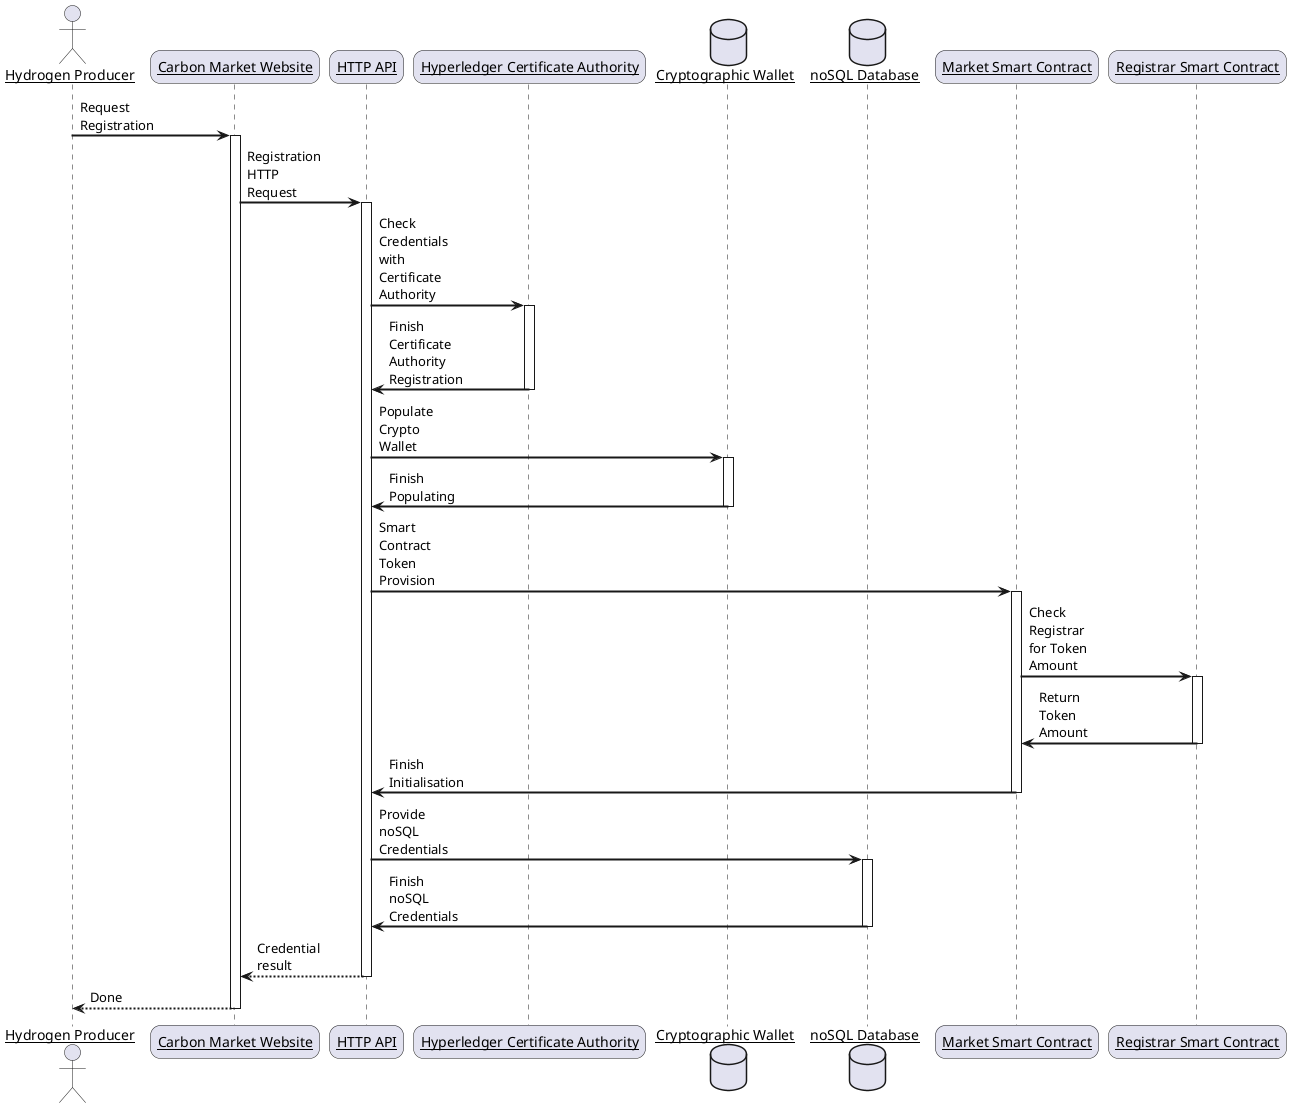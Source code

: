 @startuml AccontCreation
skinparam sequenceArrowThickness 2
skinparam roundcorner 20
skinparam maxmessagesize 60
skinparam sequenceParticipant underline

actor "Hydrogen Producer" as User
participant "Carbon Market Website" as A
participant "HTTP API" as B
participant "Hyperledger Certificate Authority" as C
database "Cryptographic Wallet" as D
database "noSQL Database" as E
participant "Market Smart Contract" as F
participant "Registrar Smart Contract" as G

User -> A: Request Registration
activate A

A -> B: Registration HTTP Request
activate B

B -> C: Check Credentials with Certificate Authority
activate C
C -> B: Finish Certificate Authority Registration
deactivate C
B -> D: Populate Crypto Wallet
activate D
D -> B: Finish Populating
deactivate D
B -> F: Smart Contract Token Provision
activate F
F -> G: Check Registrar for Token Amount
activate G
G -> F: Return Token Amount
deactivate G
F -> B: Finish Initialisation
deactivate F
B -> E: Provide noSQL Credentials
activate E
E -> B: Finish noSQL Credentials
deactivate E

B --> A: Credential result
deactivate B

A --> User: Done
deactivate A

@enduml